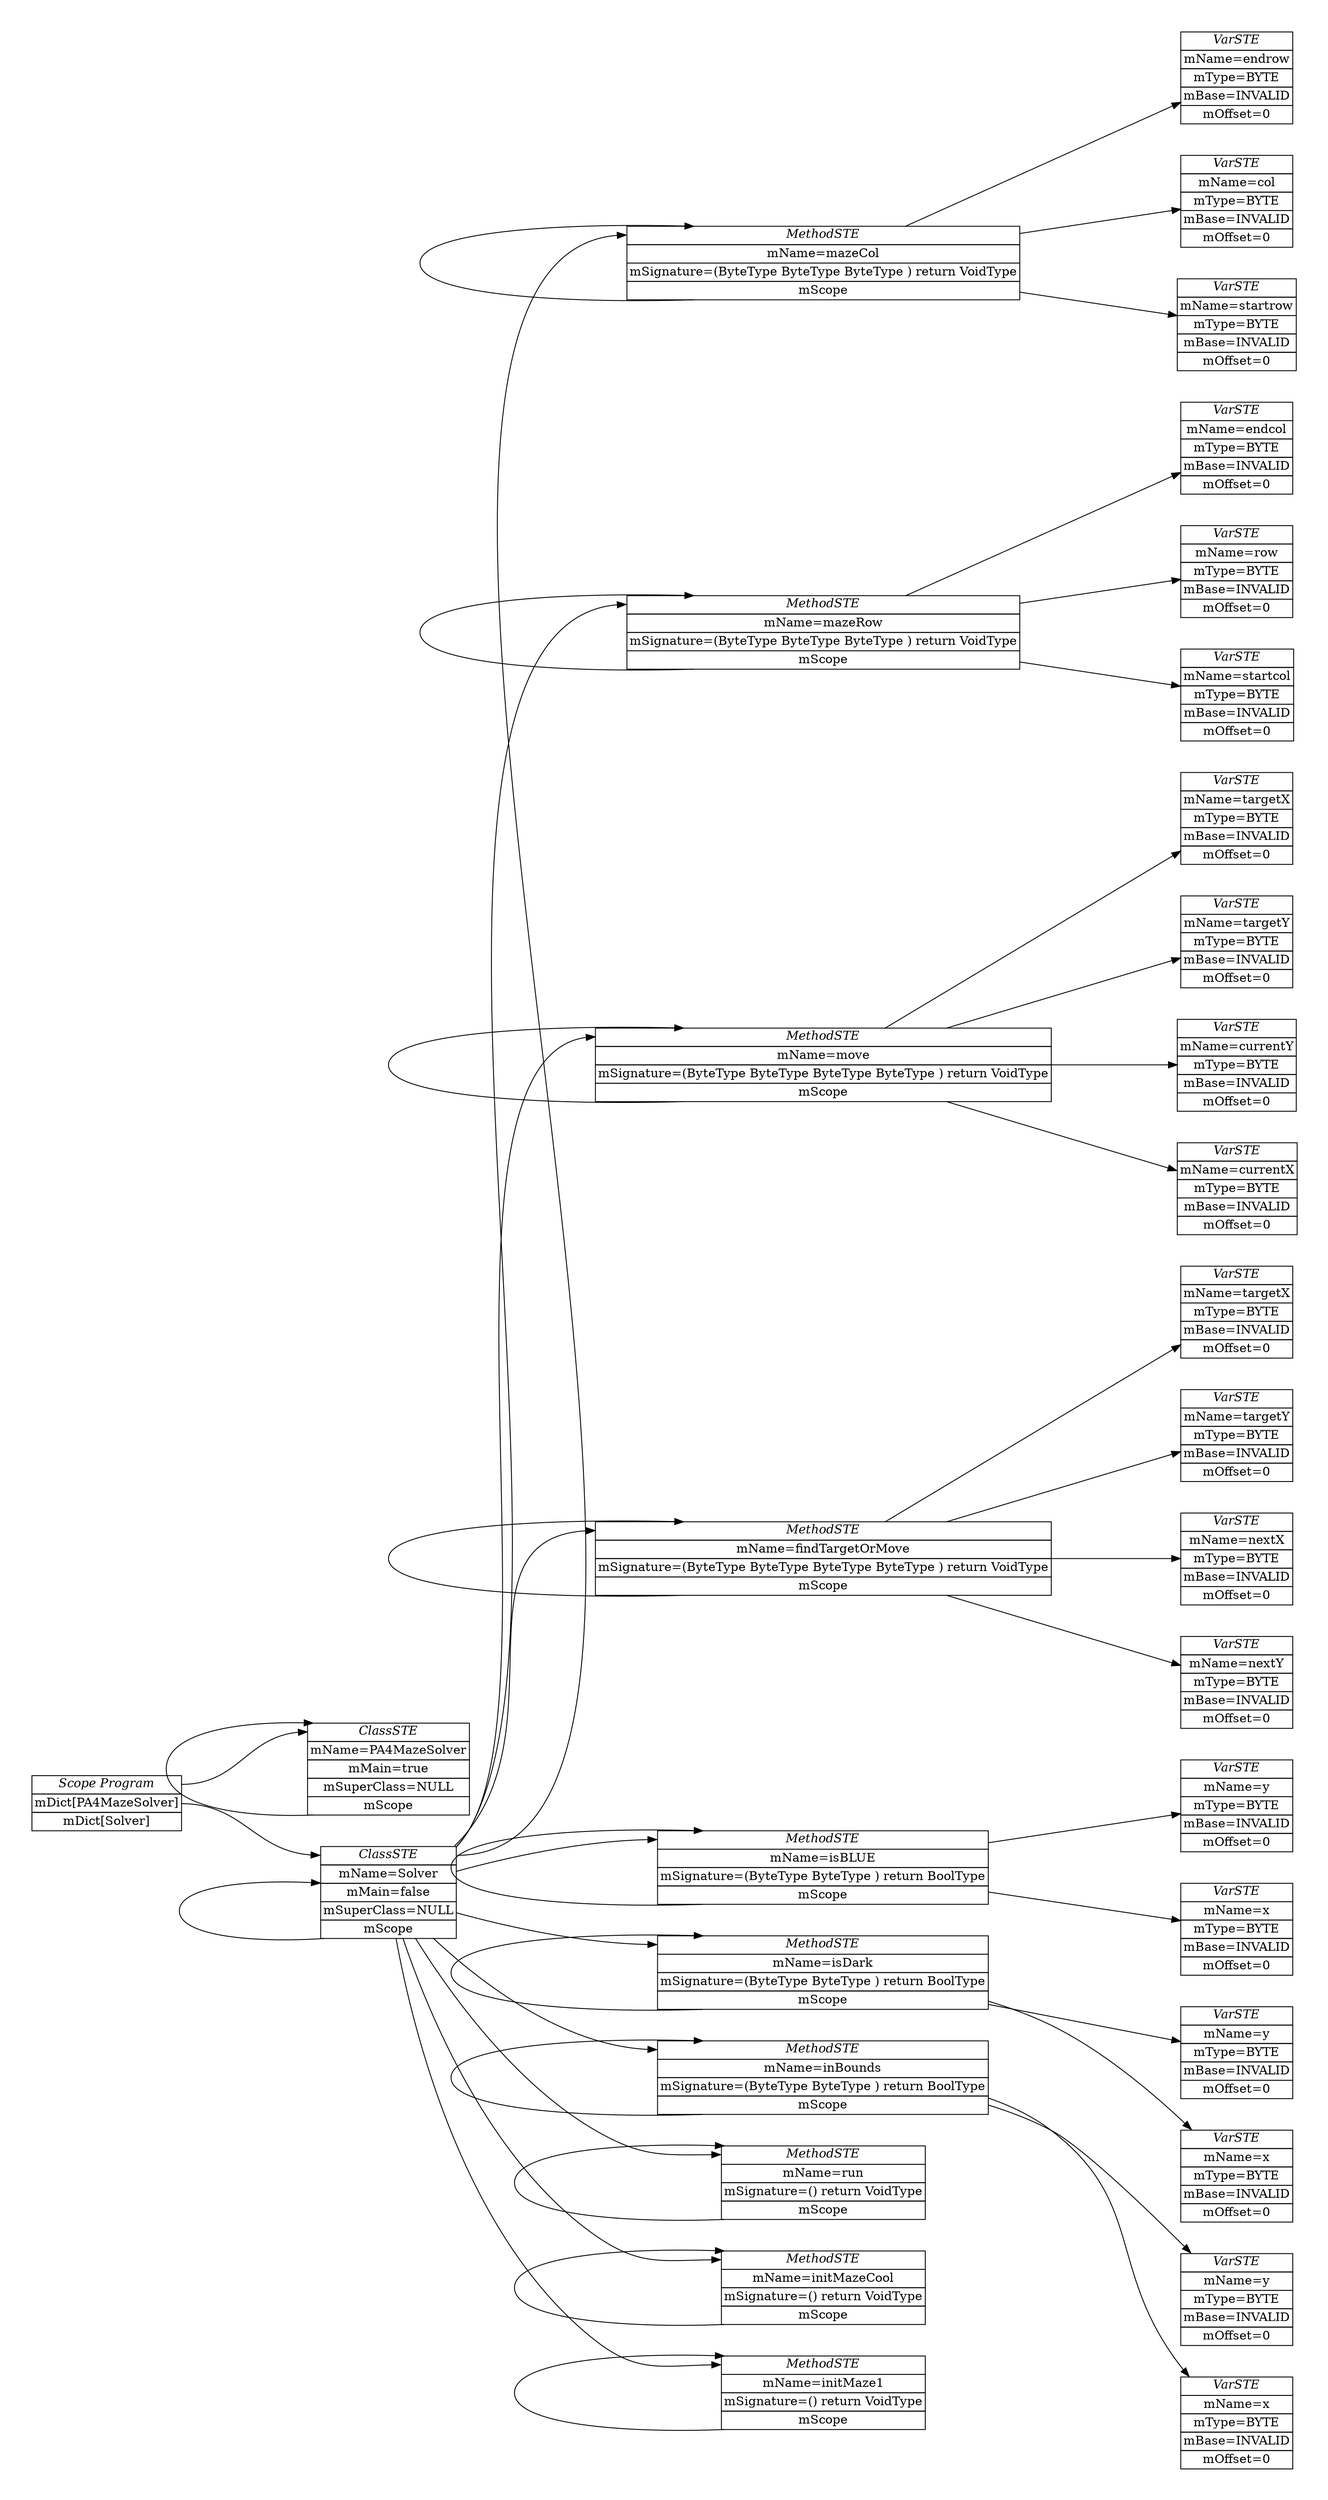 digraph ASTGraph {
	graph [pad="0.5", nodesep="0.5", ranksep="2"];
	node [shape=plain]
	rankdir=LR;
mazeCol [ label=<
<table border="0" cellborder="1" cellspacing="0">
	<tr><td port="mazeCol0"><i>Scope mazeCol</i></td></tr>
	<tr><td port="mazeCol1">mDict[endrow]</td></tr>
	<tr><td port="mazeCol2">mDict[col]</td></tr>
	<tr><td port="mazeCol3">mDict[startrow]</td></tr>
</table>>];

0 [ label=<
<table border="0" cellborder="1" cellspacing="0">
	<tr><td port="0"><i>VarSTE</i></td></tr>
	<tr><td>mName=endrow</td></tr>
	<tr><td>mType=BYTE</td></tr>
	<tr><td>mBase=INVALID</td></tr>
	<tr><td>mOffset=0</td></tr>
</table>>];
mazeCol:1 -> 0:1;

1 [ label=<
<table border="0" cellborder="1" cellspacing="0">
	<tr><td port="1"><i>VarSTE</i></td></tr>
	<tr><td>mName=col</td></tr>
	<tr><td>mType=BYTE</td></tr>
	<tr><td>mBase=INVALID</td></tr>
	<tr><td>mOffset=0</td></tr>
</table>>];
mazeCol:2 -> 1:2;

2 [ label=<
<table border="0" cellborder="1" cellspacing="0">
	<tr><td port="2"><i>VarSTE</i></td></tr>
	<tr><td>mName=startrow</td></tr>
	<tr><td>mType=BYTE</td></tr>
	<tr><td>mBase=INVALID</td></tr>
	<tr><td>mOffset=0</td></tr>
</table>>];
mazeCol:3 -> 2:3;
mazeRow [ label=<
<table border="0" cellborder="1" cellspacing="0">
	<tr><td port="mazeRow0"><i>Scope mazeRow</i></td></tr>
	<tr><td port="mazeRow1">mDict[endcol]</td></tr>
	<tr><td port="mazeRow2">mDict[row]</td></tr>
	<tr><td port="mazeRow3">mDict[startcol]</td></tr>
</table>>];

3 [ label=<
<table border="0" cellborder="1" cellspacing="0">
	<tr><td port="3"><i>VarSTE</i></td></tr>
	<tr><td>mName=endcol</td></tr>
	<tr><td>mType=BYTE</td></tr>
	<tr><td>mBase=INVALID</td></tr>
	<tr><td>mOffset=0</td></tr>
</table>>];
mazeRow:4 -> 3:4;

4 [ label=<
<table border="0" cellborder="1" cellspacing="0">
	<tr><td port="4"><i>VarSTE</i></td></tr>
	<tr><td>mName=row</td></tr>
	<tr><td>mType=BYTE</td></tr>
	<tr><td>mBase=INVALID</td></tr>
	<tr><td>mOffset=0</td></tr>
</table>>];
mazeRow:5 -> 4:5;

5 [ label=<
<table border="0" cellborder="1" cellspacing="0">
	<tr><td port="5"><i>VarSTE</i></td></tr>
	<tr><td>mName=startcol</td></tr>
	<tr><td>mType=BYTE</td></tr>
	<tr><td>mBase=INVALID</td></tr>
	<tr><td>mOffset=0</td></tr>
</table>>];
mazeRow:6 -> 5:6;
move [ label=<
<table border="0" cellborder="1" cellspacing="0">
	<tr><td port="move0"><i>Scope move</i></td></tr>
	<tr><td port="move1">mDict[targetX]</td></tr>
	<tr><td port="move2">mDict[targetY]</td></tr>
	<tr><td port="move3">mDict[currentY]</td></tr>
	<tr><td port="move4">mDict[currentX]</td></tr>
</table>>];

6 [ label=<
<table border="0" cellborder="1" cellspacing="0">
	<tr><td port="6"><i>VarSTE</i></td></tr>
	<tr><td>mName=targetX</td></tr>
	<tr><td>mType=BYTE</td></tr>
	<tr><td>mBase=INVALID</td></tr>
	<tr><td>mOffset=0</td></tr>
</table>>];
move:7 -> 6:7;

7 [ label=<
<table border="0" cellborder="1" cellspacing="0">
	<tr><td port="7"><i>VarSTE</i></td></tr>
	<tr><td>mName=targetY</td></tr>
	<tr><td>mType=BYTE</td></tr>
	<tr><td>mBase=INVALID</td></tr>
	<tr><td>mOffset=0</td></tr>
</table>>];
move:8 -> 7:8;

8 [ label=<
<table border="0" cellborder="1" cellspacing="0">
	<tr><td port="8"><i>VarSTE</i></td></tr>
	<tr><td>mName=currentY</td></tr>
	<tr><td>mType=BYTE</td></tr>
	<tr><td>mBase=INVALID</td></tr>
	<tr><td>mOffset=0</td></tr>
</table>>];
move:9 -> 8:9;

9 [ label=<
<table border="0" cellborder="1" cellspacing="0">
	<tr><td port="9"><i>VarSTE</i></td></tr>
	<tr><td>mName=currentX</td></tr>
	<tr><td>mType=BYTE</td></tr>
	<tr><td>mBase=INVALID</td></tr>
	<tr><td>mOffset=0</td></tr>
</table>>];
move:10 -> 9:10;
findTargetOrMove [ label=<
<table border="0" cellborder="1" cellspacing="0">
	<tr><td port="findTargetOrMove0"><i>Scope findTargetOrMove</i></td></tr>
	<tr><td port="findTargetOrMove1">mDict[targetX]</td></tr>
	<tr><td port="findTargetOrMove2">mDict[targetY]</td></tr>
	<tr><td port="findTargetOrMove3">mDict[nextX]</td></tr>
	<tr><td port="findTargetOrMove4">mDict[nextY]</td></tr>
</table>>];

10 [ label=<
<table border="0" cellborder="1" cellspacing="0">
	<tr><td port="10"><i>VarSTE</i></td></tr>
	<tr><td>mName=targetX</td></tr>
	<tr><td>mType=BYTE</td></tr>
	<tr><td>mBase=INVALID</td></tr>
	<tr><td>mOffset=0</td></tr>
</table>>];
findTargetOrMove:11 -> 10:11;

11 [ label=<
<table border="0" cellborder="1" cellspacing="0">
	<tr><td port="11"><i>VarSTE</i></td></tr>
	<tr><td>mName=targetY</td></tr>
	<tr><td>mType=BYTE</td></tr>
	<tr><td>mBase=INVALID</td></tr>
	<tr><td>mOffset=0</td></tr>
</table>>];
findTargetOrMove:12 -> 11:12;

12 [ label=<
<table border="0" cellborder="1" cellspacing="0">
	<tr><td port="12"><i>VarSTE</i></td></tr>
	<tr><td>mName=nextX</td></tr>
	<tr><td>mType=BYTE</td></tr>
	<tr><td>mBase=INVALID</td></tr>
	<tr><td>mOffset=0</td></tr>
</table>>];
findTargetOrMove:13 -> 12:13;

13 [ label=<
<table border="0" cellborder="1" cellspacing="0">
	<tr><td port="13"><i>VarSTE</i></td></tr>
	<tr><td>mName=nextY</td></tr>
	<tr><td>mType=BYTE</td></tr>
	<tr><td>mBase=INVALID</td></tr>
	<tr><td>mOffset=0</td></tr>
</table>>];
findTargetOrMove:14 -> 13:14;
isBLUE [ label=<
<table border="0" cellborder="1" cellspacing="0">
	<tr><td port="isBLUE0"><i>Scope isBLUE</i></td></tr>
	<tr><td port="isBLUE1">mDict[y]</td></tr>
	<tr><td port="isBLUE2">mDict[x]</td></tr>
</table>>];

14 [ label=<
<table border="0" cellborder="1" cellspacing="0">
	<tr><td port="14"><i>VarSTE</i></td></tr>
	<tr><td>mName=y</td></tr>
	<tr><td>mType=BYTE</td></tr>
	<tr><td>mBase=INVALID</td></tr>
	<tr><td>mOffset=0</td></tr>
</table>>];
isBLUE:15 -> 14:15;

15 [ label=<
<table border="0" cellborder="1" cellspacing="0">
	<tr><td port="15"><i>VarSTE</i></td></tr>
	<tr><td>mName=x</td></tr>
	<tr><td>mType=BYTE</td></tr>
	<tr><td>mBase=INVALID</td></tr>
	<tr><td>mOffset=0</td></tr>
</table>>];
isBLUE:16 -> 15:16;
isDark [ label=<
<table border="0" cellborder="1" cellspacing="0">
	<tr><td port="isDark0"><i>Scope isDark</i></td></tr>
	<tr><td port="isDark1">mDict[y]</td></tr>
	<tr><td port="isDark2">mDict[x]</td></tr>
</table>>];

16 [ label=<
<table border="0" cellborder="1" cellspacing="0">
	<tr><td port="16"><i>VarSTE</i></td></tr>
	<tr><td>mName=y</td></tr>
	<tr><td>mType=BYTE</td></tr>
	<tr><td>mBase=INVALID</td></tr>
	<tr><td>mOffset=0</td></tr>
</table>>];
isDark:17 -> 16:17;

17 [ label=<
<table border="0" cellborder="1" cellspacing="0">
	<tr><td port="17"><i>VarSTE</i></td></tr>
	<tr><td>mName=x</td></tr>
	<tr><td>mType=BYTE</td></tr>
	<tr><td>mBase=INVALID</td></tr>
	<tr><td>mOffset=0</td></tr>
</table>>];
isDark:18 -> 17:18;
inBounds [ label=<
<table border="0" cellborder="1" cellspacing="0">
	<tr><td port="inBounds0"><i>Scope inBounds</i></td></tr>
	<tr><td port="inBounds1">mDict[y]</td></tr>
	<tr><td port="inBounds2">mDict[x]</td></tr>
</table>>];

18 [ label=<
<table border="0" cellborder="1" cellspacing="0">
	<tr><td port="18"><i>VarSTE</i></td></tr>
	<tr><td>mName=y</td></tr>
	<tr><td>mType=BYTE</td></tr>
	<tr><td>mBase=INVALID</td></tr>
	<tr><td>mOffset=0</td></tr>
</table>>];
inBounds:19 -> 18:19;

19 [ label=<
<table border="0" cellborder="1" cellspacing="0">
	<tr><td port="19"><i>VarSTE</i></td></tr>
	<tr><td>mName=x</td></tr>
	<tr><td>mType=BYTE</td></tr>
	<tr><td>mBase=INVALID</td></tr>
	<tr><td>mOffset=0</td></tr>
</table>>];
inBounds:20 -> 19:20;
run [ label=<
<table border="0" cellborder="1" cellspacing="0">
	<tr><td port="run0"><i>Scope run</i></td></tr>
</table>>];
initMazeCool [ label=<
<table border="0" cellborder="1" cellspacing="0">
	<tr><td port="initMazeCool0"><i>Scope initMazeCool</i></td></tr>
</table>>];
initMaze1 [ label=<
<table border="0" cellborder="1" cellspacing="0">
	<tr><td port="initMaze10"><i>Scope initMaze1</i></td></tr>
</table>>];
Solver [ label=<
<table border="0" cellborder="1" cellspacing="0">
	<tr><td port="Solver0"><i>Scope Solver</i></td></tr>
	<tr><td port="Solver1">mDict[isBLUE]</td></tr>
	<tr><td port="Solver2">mDict[mazeCol]</td></tr>
	<tr><td port="Solver3">mDict[findTargetOrMove]</td></tr>
	<tr><td port="Solver4">mDict[isDark]</td></tr>
	<tr><td port="Solver5">mDict[initMaze1]</td></tr>
	<tr><td port="Solver6">mDict[run]</td></tr>
	<tr><td port="Solver7">mDict[mazeRow]</td></tr>
	<tr><td port="Solver8">mDict[move]</td></tr>
	<tr><td port="Solver9">mDict[inBounds]</td></tr>
	<tr><td port="Solver10">mDict[initMazeCool]</td></tr>
</table>>];

isBLUE [ label=<
<table border="0" cellborder="1" cellspacing="0">
	<tr><td port="isBLUE0"><i>MethodSTE</i></td></tr>
	<tr><td>mName=isBLUE</td></tr>
	<tr><td>mSignature=(ByteType ByteType ) return BoolType</td></tr>
	<tr><td port="20">mScope</td></tr>
</table>>];
Solver:Solver0 -> isBLUE:isBLUE0;
isBLUE:20 -> isBLUE:isBLUE0

mazeCol [ label=<
<table border="0" cellborder="1" cellspacing="0">
	<tr><td port="mazeCol0"><i>MethodSTE</i></td></tr>
	<tr><td>mName=mazeCol</td></tr>
	<tr><td>mSignature=(ByteType ByteType ByteType ) return VoidType</td></tr>
	<tr><td port="21">mScope</td></tr>
</table>>];
Solver:Solver1 -> mazeCol:mazeCol0;
mazeCol:21 -> mazeCol:mazeCol0

findTargetOrMove [ label=<
<table border="0" cellborder="1" cellspacing="0">
	<tr><td port="findTargetOrMove0"><i>MethodSTE</i></td></tr>
	<tr><td>mName=findTargetOrMove</td></tr>
	<tr><td>mSignature=(ByteType ByteType ByteType ByteType ) return VoidType</td></tr>
	<tr><td port="22">mScope</td></tr>
</table>>];
Solver:Solver2 -> findTargetOrMove:findTargetOrMove0;
findTargetOrMove:22 -> findTargetOrMove:findTargetOrMove0

isDark [ label=<
<table border="0" cellborder="1" cellspacing="0">
	<tr><td port="isDark0"><i>MethodSTE</i></td></tr>
	<tr><td>mName=isDark</td></tr>
	<tr><td>mSignature=(ByteType ByteType ) return BoolType</td></tr>
	<tr><td port="23">mScope</td></tr>
</table>>];
Solver:Solver3 -> isDark:isDark0;
isDark:23 -> isDark:isDark0

initMaze1 [ label=<
<table border="0" cellborder="1" cellspacing="0">
	<tr><td port="initMaze10"><i>MethodSTE</i></td></tr>
	<tr><td>mName=initMaze1</td></tr>
	<tr><td>mSignature=() return VoidType</td></tr>
	<tr><td port="24">mScope</td></tr>
</table>>];
Solver:Solver4 -> initMaze1:initMaze10;
initMaze1:24 -> initMaze1:initMaze10

run [ label=<
<table border="0" cellborder="1" cellspacing="0">
	<tr><td port="run0"><i>MethodSTE</i></td></tr>
	<tr><td>mName=run</td></tr>
	<tr><td>mSignature=() return VoidType</td></tr>
	<tr><td port="25">mScope</td></tr>
</table>>];
Solver:Solver5 -> run:run0;
run:25 -> run:run0

mazeRow [ label=<
<table border="0" cellborder="1" cellspacing="0">
	<tr><td port="mazeRow0"><i>MethodSTE</i></td></tr>
	<tr><td>mName=mazeRow</td></tr>
	<tr><td>mSignature=(ByteType ByteType ByteType ) return VoidType</td></tr>
	<tr><td port="26">mScope</td></tr>
</table>>];
Solver:Solver6 -> mazeRow:mazeRow0;
mazeRow:26 -> mazeRow:mazeRow0

move [ label=<
<table border="0" cellborder="1" cellspacing="0">
	<tr><td port="move0"><i>MethodSTE</i></td></tr>
	<tr><td>mName=move</td></tr>
	<tr><td>mSignature=(ByteType ByteType ByteType ByteType ) return VoidType</td></tr>
	<tr><td port="27">mScope</td></tr>
</table>>];
Solver:Solver7 -> move:move0;
move:27 -> move:move0

inBounds [ label=<
<table border="0" cellborder="1" cellspacing="0">
	<tr><td port="inBounds0"><i>MethodSTE</i></td></tr>
	<tr><td>mName=inBounds</td></tr>
	<tr><td>mSignature=(ByteType ByteType ) return BoolType</td></tr>
	<tr><td port="28">mScope</td></tr>
</table>>];
Solver:Solver8 -> inBounds:inBounds0;
inBounds:28 -> inBounds:inBounds0

initMazeCool [ label=<
<table border="0" cellborder="1" cellspacing="0">
	<tr><td port="initMazeCool0"><i>MethodSTE</i></td></tr>
	<tr><td>mName=initMazeCool</td></tr>
	<tr><td>mSignature=() return VoidType</td></tr>
	<tr><td port="29">mScope</td></tr>
</table>>];
Solver:Solver9 -> initMazeCool:initMazeCool0;
initMazeCool:29 -> initMazeCool:initMazeCool0
PA4MazeSolver [ label=<
<table border="0" cellborder="1" cellspacing="0">
	<tr><td port="PA4MazeSolver0"><i>Scope PA4MazeSolver</i></td></tr>
</table>>];
Program [ label=<
<table border="0" cellborder="1" cellspacing="0">
	<tr><td port="Program0"><i>Scope Program</i></td></tr>
	<tr><td port="Program1">mDict[PA4MazeSolver]</td></tr>
	<tr><td port="Program2">mDict[Solver]</td></tr>
</table>>];
PA4MazeSolver [ label=<
<table border="0" cellborder="1" cellspacing="0">
	<tr><td port="PA4MazeSolver0"><i>ClassSTE</i></td></tr>
	<tr><td>mName=PA4MazeSolver</td></tr>
	<tr><td>mMain=true</td></tr>
	<tr><td>mSuperClass=NULL</td></tr>
	<tr><td port="30">mScope</td></tr>
</table>>];
Program:Program0 -> PA4MazeSolver:PA4MazeSolver0;
PA4MazeSolver:30 -> PA4MazeSolver:PA4MazeSolver0
Solver [ label=<
<table border="0" cellborder="1" cellspacing="0">
	<tr><td port="Solver1"><i>ClassSTE</i></td></tr>
	<tr><td>mName=Solver</td></tr>
	<tr><td>mMain=false</td></tr>
	<tr><td>mSuperClass=NULL</td></tr>
	<tr><td port="31">mScope</td></tr>
</table>>];
Program:Program1 -> Solver:Solver1;
Solver:31 -> Solver:Solver0
}
